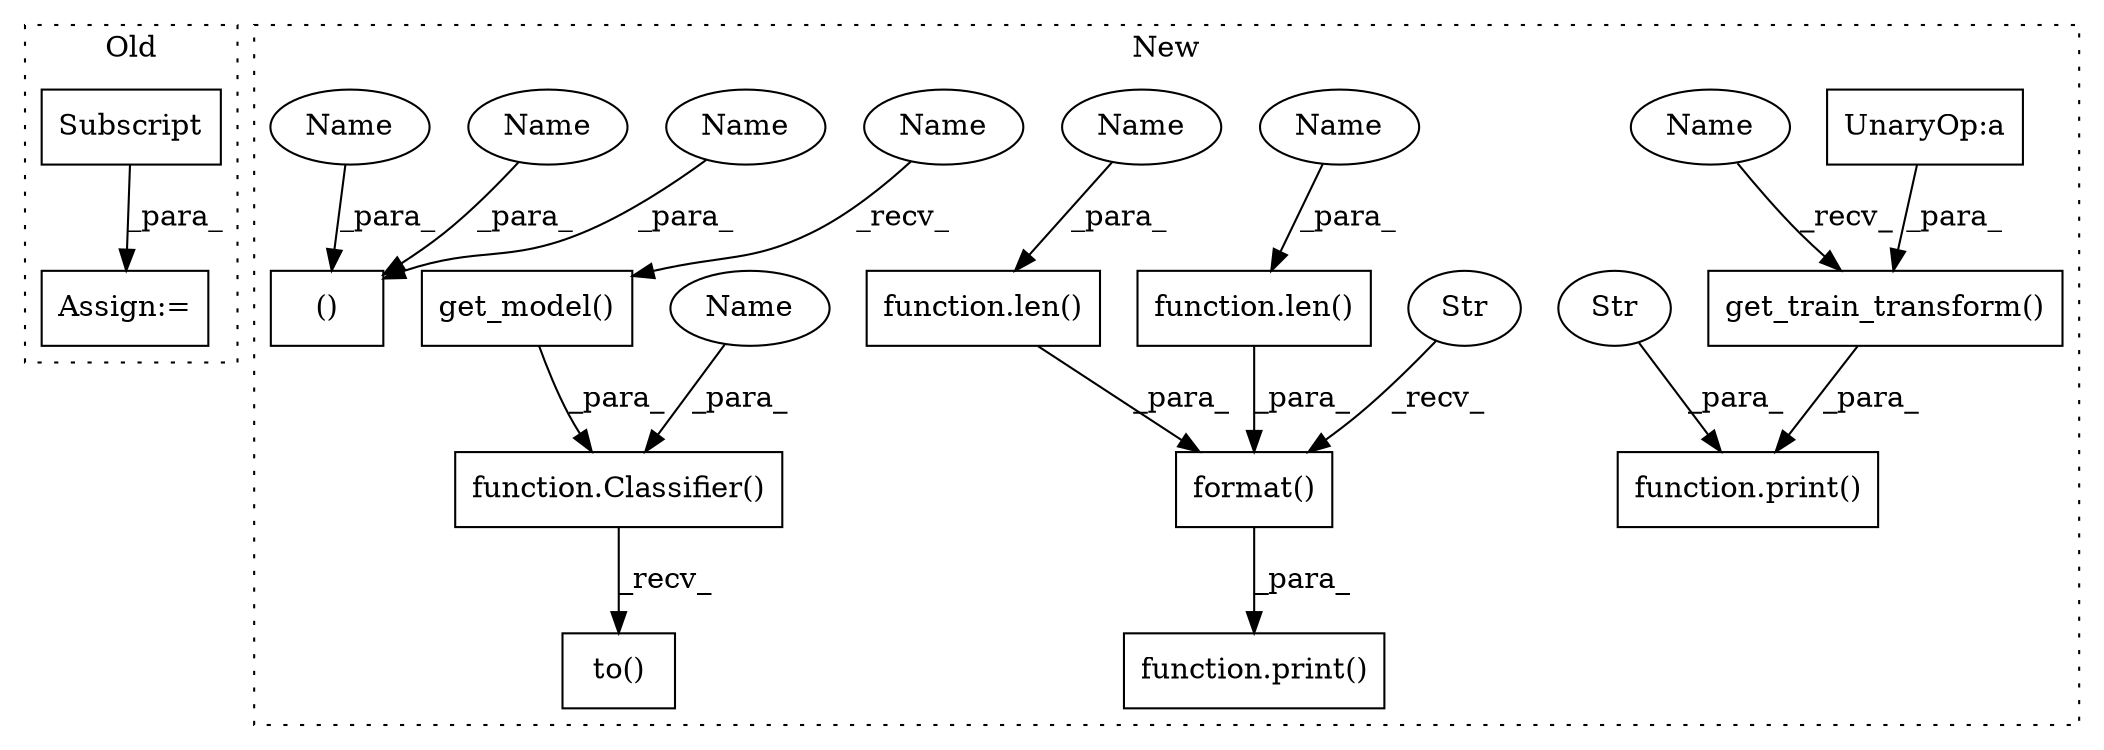 digraph G {
subgraph cluster0 {
1 [label="Subscript" a="63" s="1818,0" l="28,0" shape="box"];
3 [label="Assign:=" a="68" s="1815" l="3" shape="box"];
label = "Old";
style="dotted";
}
subgraph cluster1 {
2 [label="get_model()" a="75" s="2315,2357" l="16,1" shape="box"];
4 [label="get_train_transform()" a="75" s="1328,1411" l="26,1" shape="box"];
5 [label="function.print()" a="75" s="1480,1522" l="6,1" shape="box"];
6 [label="Str" a="66" s="1486" l="19" shape="ellipse"];
7 [label="UnaryOp:a" a="61" s="1375" l="17" shape="box"];
8 [label="to()" a="75" s="2433,2523" l="84,1" shape="box"];
9 [label="function.Classifier()" a="75" s="2433,2465" l="11,48" shape="box"];
10 [label="()" a="54" s="1586" l="26" shape="box"];
11 [label="function.len()" a="75" s="2178,2195" l="4,1" shape="box"];
12 [label="function.print()" a="75" s="2115,2215" l="6,1" shape="box"];
13 [label="function.len()" a="75" s="2198,2213" l="4,1" shape="box"];
14 [label="format()" a="75" s="2121,2214" l="57,1" shape="box"];
15 [label="Str" a="66" s="2121" l="49" shape="ellipse"];
16 [label="Name" a="87" s="1328" l="5" shape="ellipse"];
17 [label="Name" a="87" s="2315" l="5" shape="ellipse"];
18 [label="Name" a="87" s="2202" l="11" shape="ellipse"];
19 [label="Name" a="87" s="1588" l="11" shape="ellipse"];
20 [label="Name" a="87" s="2182" l="13" shape="ellipse"];
21 [label="Name" a="87" s="1573" l="13" shape="ellipse"];
22 [label="Name" a="87" s="2454" l="11" shape="ellipse"];
23 [label="Name" a="87" s="1601" l="11" shape="ellipse"];
label = "New";
style="dotted";
}
1 -> 3 [label="_para_"];
2 -> 9 [label="_para_"];
4 -> 5 [label="_para_"];
6 -> 5 [label="_para_"];
7 -> 4 [label="_para_"];
9 -> 8 [label="_recv_"];
11 -> 14 [label="_para_"];
13 -> 14 [label="_para_"];
14 -> 12 [label="_para_"];
15 -> 14 [label="_recv_"];
16 -> 4 [label="_recv_"];
17 -> 2 [label="_recv_"];
18 -> 13 [label="_para_"];
19 -> 10 [label="_para_"];
20 -> 11 [label="_para_"];
21 -> 10 [label="_para_"];
22 -> 9 [label="_para_"];
23 -> 10 [label="_para_"];
}